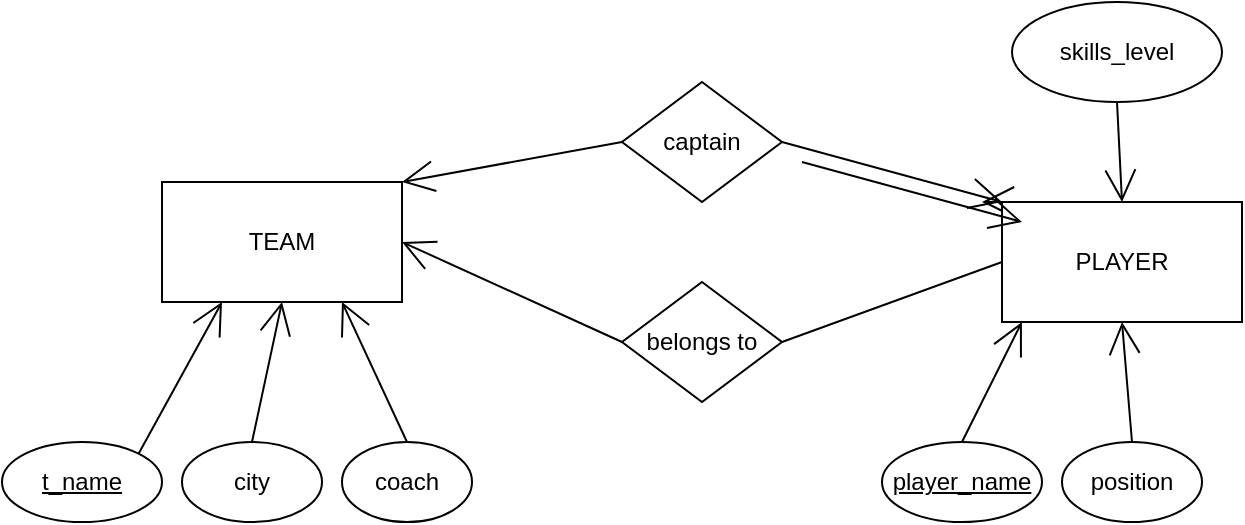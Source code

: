 <mxfile version="15.3.4" type="github">
  <diagram id="d9zC-lGGndAZzhyb3sW2" name="Page-1">
    <mxGraphModel dx="766" dy="468" grid="1" gridSize="10" guides="1" tooltips="1" connect="1" arrows="1" fold="1" page="1" pageScale="1" pageWidth="850" pageHeight="1100" math="0" shadow="0">
      <root>
        <mxCell id="0" />
        <mxCell id="1" parent="0" />
        <mxCell id="6H9t-P5PMngH80lSZKqx-1" style="edgeStyle=none;curved=1;rounded=0;orthogonalLoop=1;jettySize=auto;html=1;exitX=0;exitY=0;exitDx=0;exitDy=0;endArrow=open;startSize=14;endSize=14;sourcePerimeterSpacing=8;targetPerimeterSpacing=8;" edge="1" parent="1" source="wqVWByTlI-7Odq3gkRI9-9">
          <mxGeometry relative="1" as="geometry">
            <mxPoint x="520" y="130" as="targetPoint" />
          </mxGeometry>
        </mxCell>
        <mxCell id="wqVWByTlI-7Odq3gkRI9-9" value="PLAYER" style="rounded=0;whiteSpace=wrap;html=1;hachureGap=4;pointerEvents=0;" parent="1" vertex="1">
          <mxGeometry x="530" y="130" width="120" height="60" as="geometry" />
        </mxCell>
        <mxCell id="wqVWByTlI-7Odq3gkRI9-10" value="TEAM" style="rounded=0;whiteSpace=wrap;html=1;hachureGap=4;pointerEvents=0;" parent="1" vertex="1">
          <mxGeometry x="110" y="120" width="120" height="60" as="geometry" />
        </mxCell>
        <mxCell id="wqVWByTlI-7Odq3gkRI9-11" style="edgeStyle=none;curved=1;rounded=0;orthogonalLoop=1;jettySize=auto;html=1;exitX=1;exitY=0;exitDx=0;exitDy=0;entryX=0.25;entryY=1;entryDx=0;entryDy=0;endArrow=open;startSize=14;endSize=14;sourcePerimeterSpacing=8;targetPerimeterSpacing=8;" parent="1" source="wqVWByTlI-7Odq3gkRI9-12" target="wqVWByTlI-7Odq3gkRI9-10" edge="1">
          <mxGeometry relative="1" as="geometry" />
        </mxCell>
        <mxCell id="wqVWByTlI-7Odq3gkRI9-12" value="&lt;u&gt;t_name&lt;/u&gt;" style="ellipse;whiteSpace=wrap;html=1;hachureGap=4;pointerEvents=0;" parent="1" vertex="1">
          <mxGeometry x="30" y="250" width="80" height="40" as="geometry" />
        </mxCell>
        <mxCell id="wqVWByTlI-7Odq3gkRI9-13" style="edgeStyle=none;curved=1;rounded=0;orthogonalLoop=1;jettySize=auto;html=1;exitX=0.5;exitY=0;exitDx=0;exitDy=0;entryX=0.5;entryY=1;entryDx=0;entryDy=0;endArrow=open;startSize=14;endSize=14;sourcePerimeterSpacing=8;targetPerimeterSpacing=8;" parent="1" source="wqVWByTlI-7Odq3gkRI9-14" target="wqVWByTlI-7Odq3gkRI9-10" edge="1">
          <mxGeometry relative="1" as="geometry" />
        </mxCell>
        <mxCell id="wqVWByTlI-7Odq3gkRI9-14" value="city" style="ellipse;whiteSpace=wrap;html=1;hachureGap=4;pointerEvents=0;" parent="1" vertex="1">
          <mxGeometry x="120" y="250" width="70" height="40" as="geometry" />
        </mxCell>
        <mxCell id="wqVWByTlI-7Odq3gkRI9-15" style="edgeStyle=none;curved=1;rounded=0;orthogonalLoop=1;jettySize=auto;html=1;exitX=0.5;exitY=0;exitDx=0;exitDy=0;entryX=0.75;entryY=1;entryDx=0;entryDy=0;endArrow=open;startSize=14;endSize=14;sourcePerimeterSpacing=8;targetPerimeterSpacing=8;" parent="1" source="wqVWByTlI-7Odq3gkRI9-16" target="wqVWByTlI-7Odq3gkRI9-10" edge="1">
          <mxGeometry relative="1" as="geometry" />
        </mxCell>
        <mxCell id="wqVWByTlI-7Odq3gkRI9-16" value="coach" style="ellipse;whiteSpace=wrap;html=1;hachureGap=4;pointerEvents=0;" parent="1" vertex="1">
          <mxGeometry x="200" y="250" width="65" height="40" as="geometry" />
        </mxCell>
        <mxCell id="wqVWByTlI-7Odq3gkRI9-17" style="edgeStyle=none;curved=1;rounded=0;orthogonalLoop=1;jettySize=auto;html=1;exitX=0.5;exitY=0;exitDx=0;exitDy=0;entryX=0.083;entryY=1;entryDx=0;entryDy=0;entryPerimeter=0;endArrow=open;startSize=14;endSize=14;sourcePerimeterSpacing=8;targetPerimeterSpacing=8;" parent="1" source="wqVWByTlI-7Odq3gkRI9-18" target="wqVWByTlI-7Odq3gkRI9-9" edge="1">
          <mxGeometry relative="1" as="geometry" />
        </mxCell>
        <mxCell id="wqVWByTlI-7Odq3gkRI9-18" value="&lt;u&gt;player_name&lt;/u&gt;" style="ellipse;whiteSpace=wrap;html=1;hachureGap=4;pointerEvents=0;" parent="1" vertex="1">
          <mxGeometry x="470" y="250" width="80" height="40" as="geometry" />
        </mxCell>
        <mxCell id="wqVWByTlI-7Odq3gkRI9-19" style="edgeStyle=none;curved=1;rounded=0;orthogonalLoop=1;jettySize=auto;html=1;exitX=0.5;exitY=0;exitDx=0;exitDy=0;entryX=0.5;entryY=1;entryDx=0;entryDy=0;endArrow=open;startSize=14;endSize=14;sourcePerimeterSpacing=8;targetPerimeterSpacing=8;" parent="1" source="wqVWByTlI-7Odq3gkRI9-20" target="wqVWByTlI-7Odq3gkRI9-9" edge="1">
          <mxGeometry relative="1" as="geometry" />
        </mxCell>
        <mxCell id="wqVWByTlI-7Odq3gkRI9-20" value="position" style="ellipse;whiteSpace=wrap;html=1;hachureGap=4;pointerEvents=0;" parent="1" vertex="1">
          <mxGeometry x="560" y="250" width="70" height="40" as="geometry" />
        </mxCell>
        <mxCell id="wqVWByTlI-7Odq3gkRI9-21" style="edgeStyle=none;curved=1;rounded=0;orthogonalLoop=1;jettySize=auto;html=1;exitX=0.5;exitY=1;exitDx=0;exitDy=0;entryX=0.5;entryY=0;entryDx=0;entryDy=0;endArrow=open;startSize=14;endSize=14;sourcePerimeterSpacing=8;targetPerimeterSpacing=8;" parent="1" source="wqVWByTlI-7Odq3gkRI9-22" target="wqVWByTlI-7Odq3gkRI9-9" edge="1">
          <mxGeometry relative="1" as="geometry" />
        </mxCell>
        <mxCell id="wqVWByTlI-7Odq3gkRI9-22" value="skills_level" style="ellipse;whiteSpace=wrap;html=1;hachureGap=4;pointerEvents=0;" parent="1" vertex="1">
          <mxGeometry x="535" y="30" width="105" height="50" as="geometry" />
        </mxCell>
        <mxCell id="wqVWByTlI-7Odq3gkRI9-23" style="edgeStyle=none;curved=1;rounded=0;orthogonalLoop=1;jettySize=auto;html=1;exitX=0;exitY=0.5;exitDx=0;exitDy=0;entryX=1;entryY=0;entryDx=0;entryDy=0;endArrow=open;startSize=14;endSize=14;sourcePerimeterSpacing=8;targetPerimeterSpacing=8;" parent="1" source="wqVWByTlI-7Odq3gkRI9-25" target="wqVWByTlI-7Odq3gkRI9-10" edge="1">
          <mxGeometry relative="1" as="geometry" />
        </mxCell>
        <mxCell id="wqVWByTlI-7Odq3gkRI9-24" style="edgeStyle=none;curved=1;rounded=0;orthogonalLoop=1;jettySize=auto;html=1;exitX=1;exitY=0.5;exitDx=0;exitDy=0;entryX=0;entryY=0;entryDx=0;entryDy=0;endArrow=open;startSize=14;endSize=14;sourcePerimeterSpacing=8;targetPerimeterSpacing=8;" parent="1" source="wqVWByTlI-7Odq3gkRI9-25" target="wqVWByTlI-7Odq3gkRI9-9" edge="1">
          <mxGeometry relative="1" as="geometry" />
        </mxCell>
        <mxCell id="wqVWByTlI-7Odq3gkRI9-25" value="captain" style="rhombus;whiteSpace=wrap;html=1;hachureGap=4;pointerEvents=0;" parent="1" vertex="1">
          <mxGeometry x="340" y="70" width="80" height="60" as="geometry" />
        </mxCell>
        <mxCell id="wqVWByTlI-7Odq3gkRI9-26" style="edgeStyle=none;curved=1;rounded=0;orthogonalLoop=1;jettySize=auto;html=1;exitX=0;exitY=0.5;exitDx=0;exitDy=0;entryX=1;entryY=0.5;entryDx=0;entryDy=0;endArrow=open;startSize=14;endSize=14;sourcePerimeterSpacing=8;targetPerimeterSpacing=8;" parent="1" source="wqVWByTlI-7Odq3gkRI9-27" target="wqVWByTlI-7Odq3gkRI9-10" edge="1">
          <mxGeometry relative="1" as="geometry" />
        </mxCell>
        <mxCell id="wqVWByTlI-7Odq3gkRI9-27" value="belongs to" style="rhombus;whiteSpace=wrap;html=1;hachureGap=4;pointerEvents=0;" parent="1" vertex="1">
          <mxGeometry x="340" y="170" width="80" height="60" as="geometry" />
        </mxCell>
        <mxCell id="wqVWByTlI-7Odq3gkRI9-28" value="" style="endArrow=none;html=1;startSize=14;endSize=14;sourcePerimeterSpacing=8;targetPerimeterSpacing=8;exitX=1;exitY=0.5;exitDx=0;exitDy=0;entryX=0;entryY=0.5;entryDx=0;entryDy=0;" parent="1" source="wqVWByTlI-7Odq3gkRI9-27" target="wqVWByTlI-7Odq3gkRI9-9" edge="1">
          <mxGeometry width="50" height="50" relative="1" as="geometry">
            <mxPoint x="460" y="259" as="sourcePoint" />
            <mxPoint x="510" y="209" as="targetPoint" />
          </mxGeometry>
        </mxCell>
        <mxCell id="6H9t-P5PMngH80lSZKqx-2" style="edgeStyle=none;curved=1;rounded=0;orthogonalLoop=1;jettySize=auto;html=1;exitX=1;exitY=0.5;exitDx=0;exitDy=0;entryX=0;entryY=0;entryDx=0;entryDy=0;endArrow=open;startSize=14;endSize=14;sourcePerimeterSpacing=8;targetPerimeterSpacing=8;" edge="1" parent="1">
          <mxGeometry relative="1" as="geometry">
            <mxPoint x="430" y="110" as="sourcePoint" />
            <mxPoint x="540" y="140" as="targetPoint" />
          </mxGeometry>
        </mxCell>
      </root>
    </mxGraphModel>
  </diagram>
</mxfile>
